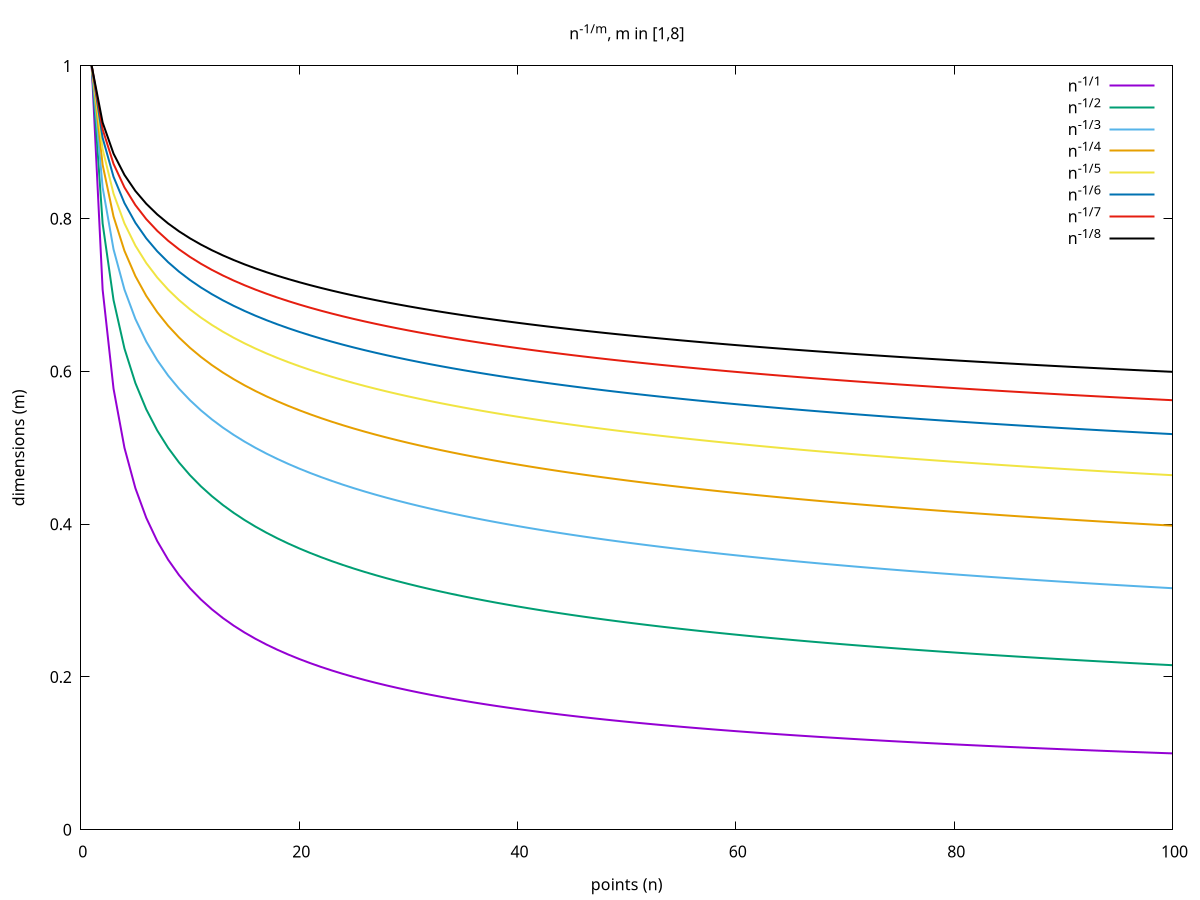 set term qt persist
set xrange [0:100]
set yrange [0:1]
set xlabel 'points (n)'
set ylabel 'dimensions (m)
set title  'n^{-1/m}, m \in [1,8]
set style line 2 lt 2 lw 2
set style line 3 lt 3 lw 2
set style line 4 lt 4 lw 2
set style line 5 lt 5 lw 2
set style line 6 lt 6 lw 2
set style line 7 lt 7 lw 2
set style line 8 lt 8 lw 2
set style line 9 lt 9 lw 2
plot '-' w l title 'n^{-1/1}' ls 1 lw 2,'-' w l title 'n^{-1/2}' ls 2,'-' w l title 'n^{-1/3}' ls 3,'-' w l title 'n^{-1/4}' ls 4,'-' w l title 'n^{-1/5}' ls 5,'-' w l title 'n^{-1/6}' ls 6,'-' w l title 'n^{-1/7}' ls 7,'-' w l title 'n^{-1/8}' ls 8,'-' w l title 'n^{-1/9}' ls 9
#n^(-1/2) m=2
1 1.000000
2 0.707107
3 0.577350
4 0.500000
5 0.447214
6 0.408248
7 0.377964
8 0.353553
9 0.333333
10 0.316228
11 0.301511
12 0.288675
13 0.277350
14 0.267261
15 0.258199
16 0.250000
17 0.242536
18 0.235702
19 0.229416
20 0.223607
21 0.218218
22 0.213201
23 0.208514
24 0.204124
25 0.200000
26 0.196116
27 0.192450
28 0.188982
29 0.185695
30 0.182574
31 0.179605
32 0.176777
33 0.174078
34 0.171499
35 0.169031
36 0.166667
37 0.164399
38 0.162221
39 0.160128
40 0.158114
41 0.156174
42 0.154303
43 0.152499
44 0.150756
45 0.149071
46 0.147442
47 0.145865
48 0.144338
49 0.142857
50 0.141421
51 0.140028
52 0.138675
53 0.137361
54 0.136083
55 0.134840
56 0.133631
57 0.132453
58 0.131306
59 0.130189
60 0.129099
61 0.128037
62 0.127000
63 0.125988
64 0.125000
65 0.124035
66 0.123091
67 0.122169
68 0.121268
69 0.120386
70 0.119523
71 0.118678
72 0.117851
73 0.117041
74 0.116248
75 0.115470
76 0.114708
77 0.113961
78 0.113228
79 0.112509
80 0.111803
81 0.111111
82 0.110432
83 0.109764
84 0.109109
85 0.108465
86 0.107833
87 0.107211
88 0.106600
89 0.106000
90 0.105409
91 0.104828
92 0.104257
93 0.103695
94 0.103142
95 0.102598
96 0.102062
97 0.101535
98 0.101015
99 0.100504
100 0.100000
e
#n^(-1/3) m=3
1 1.000000
2 0.793701
3 0.693361
4 0.629961
5 0.584804
6 0.550321
7 0.522758
8 0.500000
9 0.480750
10 0.464159
11 0.449644
12 0.436790
13 0.425290
14 0.414913
15 0.405480
16 0.396850
17 0.388911
18 0.381571
19 0.374756
20 0.368403
21 0.362460
22 0.356883
23 0.351634
24 0.346681
25 0.341995
26 0.337553
27 0.333333
28 0.329317
29 0.325487
30 0.321830
31 0.318331
32 0.314980
33 0.311766
34 0.308679
35 0.305711
36 0.302853
37 0.300100
38 0.297444
39 0.294880
40 0.292402
41 0.290005
42 0.287685
43 0.285437
44 0.283258
45 0.281144
46 0.279092
47 0.277098
48 0.275161
49 0.273276
50 0.271442
51 0.269656
52 0.267916
53 0.266220
54 0.264567
55 0.262954
56 0.261379
57 0.259841
58 0.258339
59 0.256872
60 0.255436
61 0.254033
62 0.252660
63 0.251316
64 0.250000
65 0.248711
66 0.247449
67 0.246212
68 0.244999
69 0.243809
70 0.242643
71 0.241498
72 0.240375
73 0.239272
74 0.238190
75 0.237126
76 0.236082
77 0.235055
78 0.234046
79 0.233055
80 0.232079
81 0.231120
82 0.230177
83 0.229249
84 0.228336
85 0.227437
86 0.226552
87 0.225680
88 0.224822
89 0.223977
90 0.223144
91 0.222324
92 0.221515
93 0.220719
94 0.219933
95 0.219159
96 0.218395
97 0.217642
98 0.216899
99 0.216166
100 0.215443
e
#n^(-1/4) m=4
1 1.000000
2 0.840896
3 0.759836
4 0.707107
5 0.668740
6 0.638943
7 0.614788
8 0.594604
9 0.577350
10 0.562341
11 0.549100
12 0.537285
13 0.526640
14 0.516973
15 0.508133
16 0.500000
17 0.492479
18 0.485492
19 0.478974
20 0.472871
21 0.467138
22 0.461737
23 0.456634
24 0.451801
25 0.447214
26 0.442850
27 0.438691
28 0.434721
29 0.430924
30 0.427287
31 0.423799
32 0.420448
33 0.417226
34 0.414124
35 0.411134
36 0.408248
37 0.405461
38 0.402767
39 0.400160
40 0.397635
41 0.395188
42 0.392815
43 0.390511
44 0.388273
45 0.386097
46 0.383982
47 0.381923
48 0.379918
49 0.377964
50 0.376060
51 0.374203
52 0.372391
53 0.370622
54 0.368894
55 0.367206
56 0.365555
57 0.363941
58 0.362362
59 0.360817
60 0.359304
61 0.357822
62 0.356371
63 0.354948
64 0.353553
65 0.352186
66 0.350844
67 0.349527
68 0.348235
69 0.346967
70 0.345721
71 0.344497
72 0.343295
73 0.342113
74 0.340951
75 0.339809
76 0.338685
77 0.337580
78 0.336493
79 0.335423
80 0.334370
81 0.333333
82 0.332312
83 0.331307
84 0.330316
85 0.329341
86 0.328379
87 0.327431
88 0.326497
89 0.325576
90 0.324668
91 0.323772
92 0.322889
93 0.322017
94 0.321157
95 0.320309
96 0.319472
97 0.318645
98 0.317829
99 0.317023
100 0.316228
e
#n^(-1/5) m=5
1 1.000000
2 0.870551
3 0.802742
4 0.757858
5 0.724780
6 0.698827
7 0.677611
8 0.659754
9 0.644394
10 0.630957
11 0.619044
12 0.608364
13 0.598703
14 0.589895
15 0.581811
16 0.574349
17 0.567427
18 0.560978
19 0.554944
20 0.549280
21 0.543946
22 0.538909
23 0.534139
24 0.529612
25 0.525306
26 0.521201
27 0.517282
28 0.513533
29 0.509942
30 0.506496
31 0.503185
32 0.500000
33 0.496932
34 0.493974
35 0.491119
36 0.488359
37 0.485691
38 0.483107
39 0.480604
40 0.478176
41 0.475821
42 0.473533
43 0.471310
44 0.469148
45 0.467044
46 0.464995
47 0.462999
48 0.461054
49 0.459157
50 0.457305
51 0.455497
52 0.453732
53 0.452007
54 0.450320
55 0.448670
56 0.447056
57 0.445477
58 0.443930
59 0.442415
60 0.440930
61 0.439475
62 0.438048
63 0.436648
64 0.435275
65 0.433928
66 0.432605
67 0.431306
68 0.430029
69 0.428776
70 0.427544
71 0.426332
72 0.425142
73 0.423970
74 0.422818
75 0.421685
76 0.420569
77 0.419471
78 0.418390
79 0.417325
80 0.416277
81 0.415244
82 0.414226
83 0.413223
84 0.412234
85 0.411260
86 0.410299
87 0.409351
88 0.408417
89 0.407495
90 0.406585
91 0.405688
92 0.404802
93 0.403927
94 0.403064
95 0.402212
96 0.401371
97 0.400540
98 0.399719
99 0.398908
100 0.398107
e
#n^(-1/6) m=6
1 1.000000
2 0.890899
3 0.832683
4 0.793701
5 0.764724
6 0.741836
7 0.723020
8 0.707107
9 0.693361
10 0.681292
11 0.670555
12 0.660901
13 0.652143
14 0.644138
15 0.636773
16 0.629961
17 0.623627
18 0.617715
19 0.612173
20 0.606962
21 0.602047
22 0.597397
23 0.592987
24 0.588796
25 0.584804
26 0.580993
27 0.577350
28 0.573861
29 0.570515
30 0.567300
31 0.564209
32 0.561231
33 0.558360
34 0.555589
35 0.552911
36 0.550321
37 0.547814
38 0.545384
39 0.543028
40 0.540742
41 0.538521
42 0.536363
43 0.534263
44 0.532220
45 0.530230
46 0.528292
47 0.526401
48 0.524558
49 0.522758
50 0.521001
51 0.519284
52 0.517606
53 0.515966
54 0.514361
55 0.512790
56 0.511252
57 0.509746
58 0.508271
59 0.506825
60 0.505407
61 0.504017
62 0.502653
63 0.501314
64 0.500000
65 0.498710
66 0.497442
67 0.496197
68 0.494973
69 0.493771
70 0.492588
71 0.491425
72 0.490280
73 0.489155
74 0.488047
75 0.486956
76 0.485882
77 0.484825
78 0.483783
79 0.482757
80 0.481746
81 0.480750
82 0.479768
83 0.478799
84 0.477845
85 0.476903
86 0.475974
87 0.475058
88 0.474154
89 0.473262
90 0.472382
91 0.471512
92 0.470654
93 0.469807
94 0.468970
95 0.468144
96 0.467328
97 0.466521
98 0.465724
99 0.464937
100 0.464159
e
#n^(-1/7) m=7
1 1.000000
2 0.905724
3 0.854751
4 0.820335
5 0.794597
6 0.774169
7 0.757307
8 0.742997
9 0.730600
10 0.719686
11 0.709953
12 0.701183
13 0.693211
14 0.685910
15 0.679183
16 0.672950
17 0.667147
18 0.661722
19 0.656630
20 0.651836
21 0.647309
22 0.643021
23 0.638951
24 0.635078
25 0.631385
26 0.627857
27 0.624481
28 0.621245
29 0.618139
30 0.615152
31 0.612278
32 0.609507
33 0.606833
34 0.604251
35 0.601754
36 0.599337
37 0.596996
38 0.594726
39 0.592523
40 0.590384
41 0.588305
42 0.586283
43 0.584315
44 0.582400
45 0.580533
46 0.578713
47 0.576938
48 0.575205
49 0.573513
50 0.571860
51 0.570245
52 0.568665
53 0.567120
54 0.565608
55 0.564127
56 0.562677
57 0.561256
58 0.559863
59 0.558497
60 0.557158
61 0.555844
62 0.554554
63 0.553288
64 0.552045
65 0.550823
66 0.549623
67 0.548444
68 0.547284
69 0.546144
70 0.545023
71 0.543919
72 0.542834
73 0.541765
74 0.540713
75 0.539677
76 0.538657
77 0.537652
78 0.536662
79 0.535686
80 0.534724
81 0.533776
82 0.532841
83 0.531920
84 0.531010
85 0.530113
86 0.529228
87 0.528355
88 0.527493
89 0.526642
90 0.525802
91 0.524973
92 0.524154
93 0.523345
94 0.522546
95 0.521757
96 0.520977
97 0.520206
98 0.519444
99 0.518692
100 0.517947
e
#n^(-1/8) m=8
1 1.000000
2 0.917004
3 0.871686
4 0.840896
5 0.817765
6 0.799339
7 0.784084
8 0.771105
9 0.759836
10 0.749894
11 0.741013
12 0.732997
13 0.725700
14 0.719008
15 0.712834
16 0.707107
17 0.701769
18 0.696772
19 0.692079
20 0.687656
21 0.683475
22 0.679512
23 0.675747
24 0.672161
25 0.668740
26 0.665470
27 0.662338
28 0.659334
29 0.656448
30 0.653672
31 0.650998
32 0.648420
33 0.645930
34 0.643525
35 0.641197
36 0.638943
37 0.636759
38 0.634639
39 0.632582
40 0.630583
41 0.628640
42 0.626749
43 0.624909
44 0.623115
45 0.621367
46 0.619663
47 0.617999
48 0.616375
49 0.614788
50 0.613238
51 0.611721
52 0.610238
53 0.608787
54 0.607366
55 0.605975
56 0.604612
57 0.603275
58 0.601965
59 0.600680
60 0.599420
61 0.598183
62 0.596968
63 0.595775
64 0.594604
65 0.593452
66 0.592321
67 0.591208
68 0.590115
69 0.589039
70 0.587980
71 0.586939
72 0.585913
73 0.584904
74 0.583910
75 0.582931
76 0.581967
77 0.581017
78 0.580080
79 0.579157
80 0.578247
81 0.577350
82 0.576465
83 0.575593
84 0.574732
85 0.573882
86 0.573044
87 0.572216
88 0.571399
89 0.570593
90 0.569796
91 0.569010
92 0.568233
93 0.567466
94 0.566708
95 0.565958
96 0.565218
97 0.564486
98 0.563763
99 0.563048
100 0.562341
e
#n^(-1/9) m=9
1 1.000000
2 0.925875
3 0.885088
4 0.857244
5 0.836251
6 0.819481
7 0.805564
8 0.793701
9 0.783381
10 0.774264
11 0.766107
12 0.758736
13 0.752018
14 0.745852
15 0.740156
16 0.734867
17 0.729934
18 0.725313
19 0.720968
20 0.716871
21 0.712995
22 0.709320
23 0.705825
24 0.702495
25 0.699316
26 0.696275
27 0.693361
28 0.690565
29 0.687878
30 0.685292
31 0.682799
32 0.680395
33 0.678073
34 0.675827
35 0.673654
36 0.671549
37 0.669507
38 0.667526
39 0.665603
40 0.663733
41 0.661914
42 0.660144
43 0.658421
44 0.656741
45 0.655103
46 0.653505
47 0.651946
48 0.650422
49 0.648934
50 0.647479
51 0.646056
52 0.644663
53 0.643300
54 0.641966
55 0.640658
56 0.639377
57 0.638121
58 0.636889
59 0.635680
60 0.634494
61 0.633330
62 0.632187
63 0.631064
64 0.629961
65 0.628876
66 0.627810
67 0.626762
68 0.625731
69 0.624717
70 0.623719
71 0.622737
72 0.621770
73 0.620818
74 0.619880
75 0.618956
76 0.618046
77 0.617149
78 0.616265
79 0.615393
80 0.614533
81 0.613686
82 0.612850
83 0.612025
84 0.611211
85 0.610408
86 0.609615
87 0.608833
88 0.608060
89 0.607297
90 0.606543
91 0.605799
92 0.605064
93 0.604338
94 0.603620
95 0.602911
96 0.602210
97 0.601517
98 0.600831
99 0.600154
100 0.599484
e
